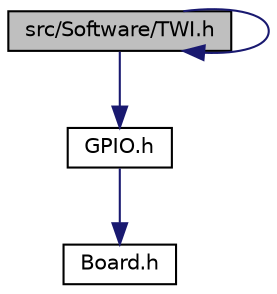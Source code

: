 digraph "src/Software/TWI.h"
{
  edge [fontname="Helvetica",fontsize="10",labelfontname="Helvetica",labelfontsize="10"];
  node [fontname="Helvetica",fontsize="10",shape=record];
  Node1 [label="src/Software/TWI.h",height=0.2,width=0.4,color="black", fillcolor="grey75", style="filled", fontcolor="black"];
  Node1 -> Node1 [color="midnightblue",fontsize="10",style="solid",fontname="Helvetica"];
  Node1 -> Node2 [color="midnightblue",fontsize="10",style="solid",fontname="Helvetica"];
  Node2 [label="GPIO.h",height=0.2,width=0.4,color="black", fillcolor="white", style="filled",URL="$dc/dbe/GPIO_8h.html"];
  Node2 -> Node3 [color="midnightblue",fontsize="10",style="solid",fontname="Helvetica"];
  Node3 [label="Board.h",height=0.2,width=0.4,color="black", fillcolor="white", style="filled",URL="$dd/dd3/Board_8h.html"];
}
